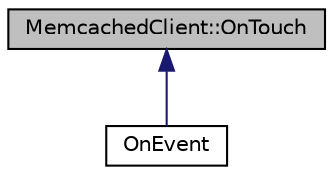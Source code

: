 digraph "MemcachedClient::OnTouch"
{
  edge [fontname="Helvetica",fontsize="10",labelfontname="Helvetica",labelfontsize="10"];
  node [fontname="Helvetica",fontsize="10",shape=record];
  Node0 [label="MemcachedClient::OnTouch",height=0.2,width=0.4,color="black", fillcolor="grey75", style="filled", fontcolor="black"];
  Node0 -> Node1 [dir="back",color="midnightblue",fontsize="10",style="solid",fontname="Helvetica"];
  Node1 [label="OnEvent",height=0.2,width=0.4,color="black", fillcolor="white", style="filled",URL="$structevo_1_1async_1_1_memcached_client_1_1_on_event.html",tooltip="Base interface used as a shortcut that inherits all the non-error event interfaces: OnConnect..."];
}
